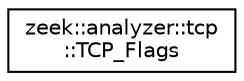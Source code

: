digraph "Graphical Class Hierarchy"
{
 // LATEX_PDF_SIZE
  edge [fontname="Helvetica",fontsize="10",labelfontname="Helvetica",labelfontsize="10"];
  node [fontname="Helvetica",fontsize="10",shape=record];
  rankdir="LR";
  Node0 [label="zeek::analyzer::tcp\l::TCP_Flags",height=0.2,width=0.4,color="black", fillcolor="white", style="filled",URL="$d4/d9e/classzeek_1_1analyzer_1_1tcp_1_1TCP__Flags.html",tooltip=" "];
}
